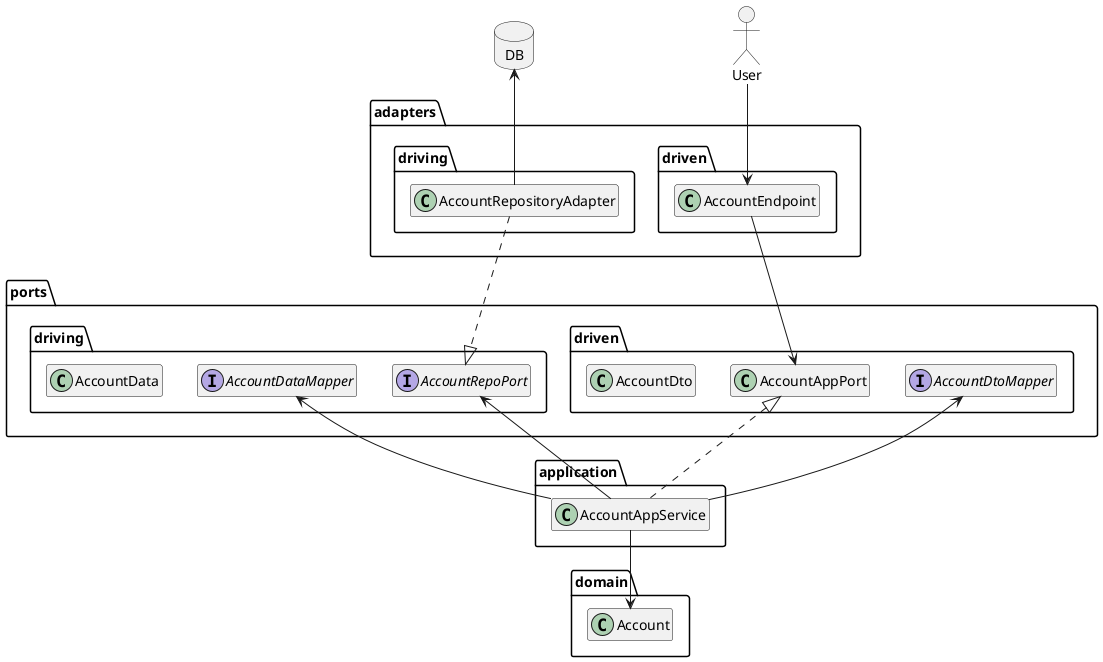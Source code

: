 @startuml

top to bottom direction
allowmixing
hide empty members

actor User
database DB

package adapters {
    package driven {
        class AccountEndpoint
    }

    package driving {
        class AccountRepositoryAdapter
    }
}


package ports {
    package driven {
        class AccountAppPort
        class AccountDto
        interface AccountDtoMapper
    }

    package driving {
        interface AccountDataMapper
        interface AccountRepoPort
        class AccountData

    }
}
package application {
    class AccountAppService
}
package domain {
    class Account
}

User -d-> AccountEndpoint
AccountRepositoryAdapter -u-> DB


AccountEndpoint --> AccountAppPort
AccountRepositoryAdapter .d.|> AccountRepoPort
AccountAppService .u.|> AccountAppPort
AccountAppService -u-> AccountDtoMapper

AccountAppService -u-> AccountDataMapper
AccountAppService -u-> AccountRepoPort
AccountAppService -d-> Account


@enduml